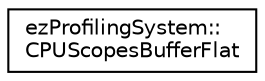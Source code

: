 digraph "Graphical Class Hierarchy"
{
 // LATEX_PDF_SIZE
  edge [fontname="Helvetica",fontsize="10",labelfontname="Helvetica",labelfontsize="10"];
  node [fontname="Helvetica",fontsize="10",shape=record];
  rankdir="LR";
  Node0 [label="ezProfilingSystem::\lCPUScopesBufferFlat",height=0.2,width=0.4,color="black", fillcolor="white", style="filled",URL="$d9/d2d/structez_profiling_system_1_1_c_p_u_scopes_buffer_flat.htm",tooltip=" "];
}
